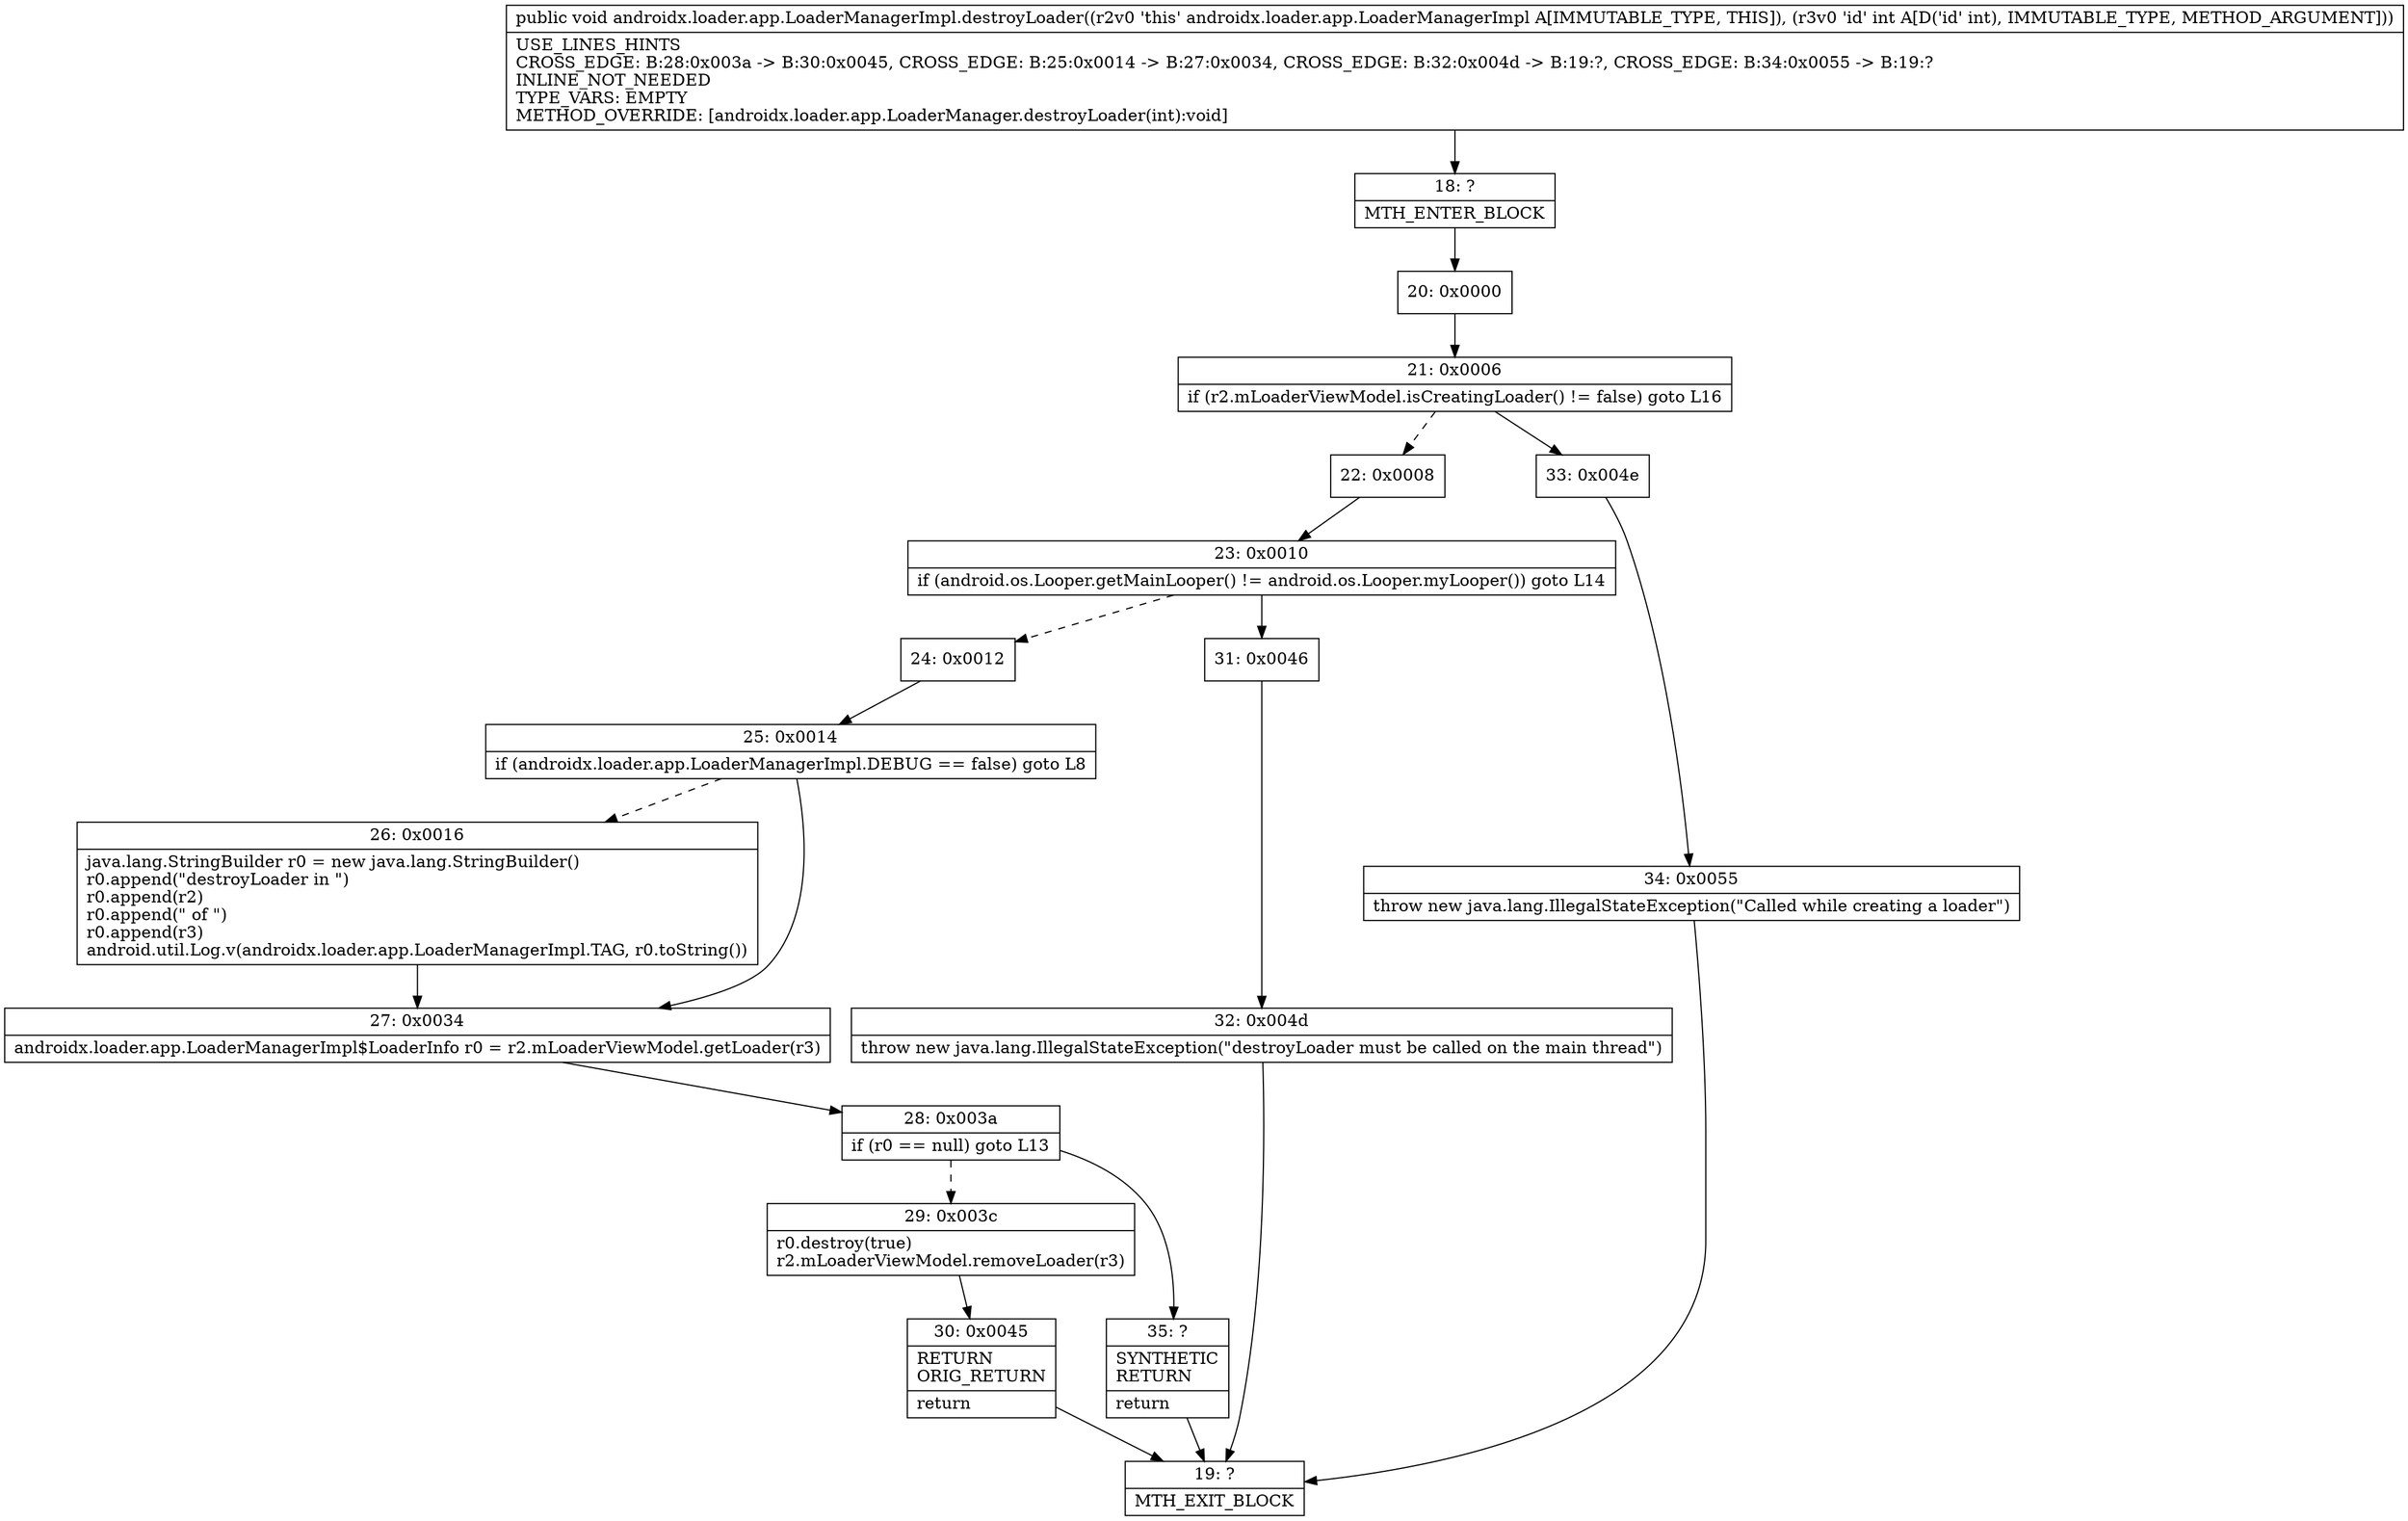 digraph "CFG forandroidx.loader.app.LoaderManagerImpl.destroyLoader(I)V" {
Node_18 [shape=record,label="{18\:\ ?|MTH_ENTER_BLOCK\l}"];
Node_20 [shape=record,label="{20\:\ 0x0000}"];
Node_21 [shape=record,label="{21\:\ 0x0006|if (r2.mLoaderViewModel.isCreatingLoader() != false) goto L16\l}"];
Node_22 [shape=record,label="{22\:\ 0x0008}"];
Node_23 [shape=record,label="{23\:\ 0x0010|if (android.os.Looper.getMainLooper() != android.os.Looper.myLooper()) goto L14\l}"];
Node_24 [shape=record,label="{24\:\ 0x0012}"];
Node_25 [shape=record,label="{25\:\ 0x0014|if (androidx.loader.app.LoaderManagerImpl.DEBUG == false) goto L8\l}"];
Node_26 [shape=record,label="{26\:\ 0x0016|java.lang.StringBuilder r0 = new java.lang.StringBuilder()\lr0.append(\"destroyLoader in \")\lr0.append(r2)\lr0.append(\" of \")\lr0.append(r3)\landroid.util.Log.v(androidx.loader.app.LoaderManagerImpl.TAG, r0.toString())\l}"];
Node_27 [shape=record,label="{27\:\ 0x0034|androidx.loader.app.LoaderManagerImpl$LoaderInfo r0 = r2.mLoaderViewModel.getLoader(r3)\l}"];
Node_28 [shape=record,label="{28\:\ 0x003a|if (r0 == null) goto L13\l}"];
Node_29 [shape=record,label="{29\:\ 0x003c|r0.destroy(true)\lr2.mLoaderViewModel.removeLoader(r3)\l}"];
Node_30 [shape=record,label="{30\:\ 0x0045|RETURN\lORIG_RETURN\l|return\l}"];
Node_19 [shape=record,label="{19\:\ ?|MTH_EXIT_BLOCK\l}"];
Node_35 [shape=record,label="{35\:\ ?|SYNTHETIC\lRETURN\l|return\l}"];
Node_31 [shape=record,label="{31\:\ 0x0046}"];
Node_32 [shape=record,label="{32\:\ 0x004d|throw new java.lang.IllegalStateException(\"destroyLoader must be called on the main thread\")\l}"];
Node_33 [shape=record,label="{33\:\ 0x004e}"];
Node_34 [shape=record,label="{34\:\ 0x0055|throw new java.lang.IllegalStateException(\"Called while creating a loader\")\l}"];
MethodNode[shape=record,label="{public void androidx.loader.app.LoaderManagerImpl.destroyLoader((r2v0 'this' androidx.loader.app.LoaderManagerImpl A[IMMUTABLE_TYPE, THIS]), (r3v0 'id' int A[D('id' int), IMMUTABLE_TYPE, METHOD_ARGUMENT]))  | USE_LINES_HINTS\lCROSS_EDGE: B:28:0x003a \-\> B:30:0x0045, CROSS_EDGE: B:25:0x0014 \-\> B:27:0x0034, CROSS_EDGE: B:32:0x004d \-\> B:19:?, CROSS_EDGE: B:34:0x0055 \-\> B:19:?\lINLINE_NOT_NEEDED\lTYPE_VARS: EMPTY\lMETHOD_OVERRIDE: [androidx.loader.app.LoaderManager.destroyLoader(int):void]\l}"];
MethodNode -> Node_18;Node_18 -> Node_20;
Node_20 -> Node_21;
Node_21 -> Node_22[style=dashed];
Node_21 -> Node_33;
Node_22 -> Node_23;
Node_23 -> Node_24[style=dashed];
Node_23 -> Node_31;
Node_24 -> Node_25;
Node_25 -> Node_26[style=dashed];
Node_25 -> Node_27;
Node_26 -> Node_27;
Node_27 -> Node_28;
Node_28 -> Node_29[style=dashed];
Node_28 -> Node_35;
Node_29 -> Node_30;
Node_30 -> Node_19;
Node_35 -> Node_19;
Node_31 -> Node_32;
Node_32 -> Node_19;
Node_33 -> Node_34;
Node_34 -> Node_19;
}

